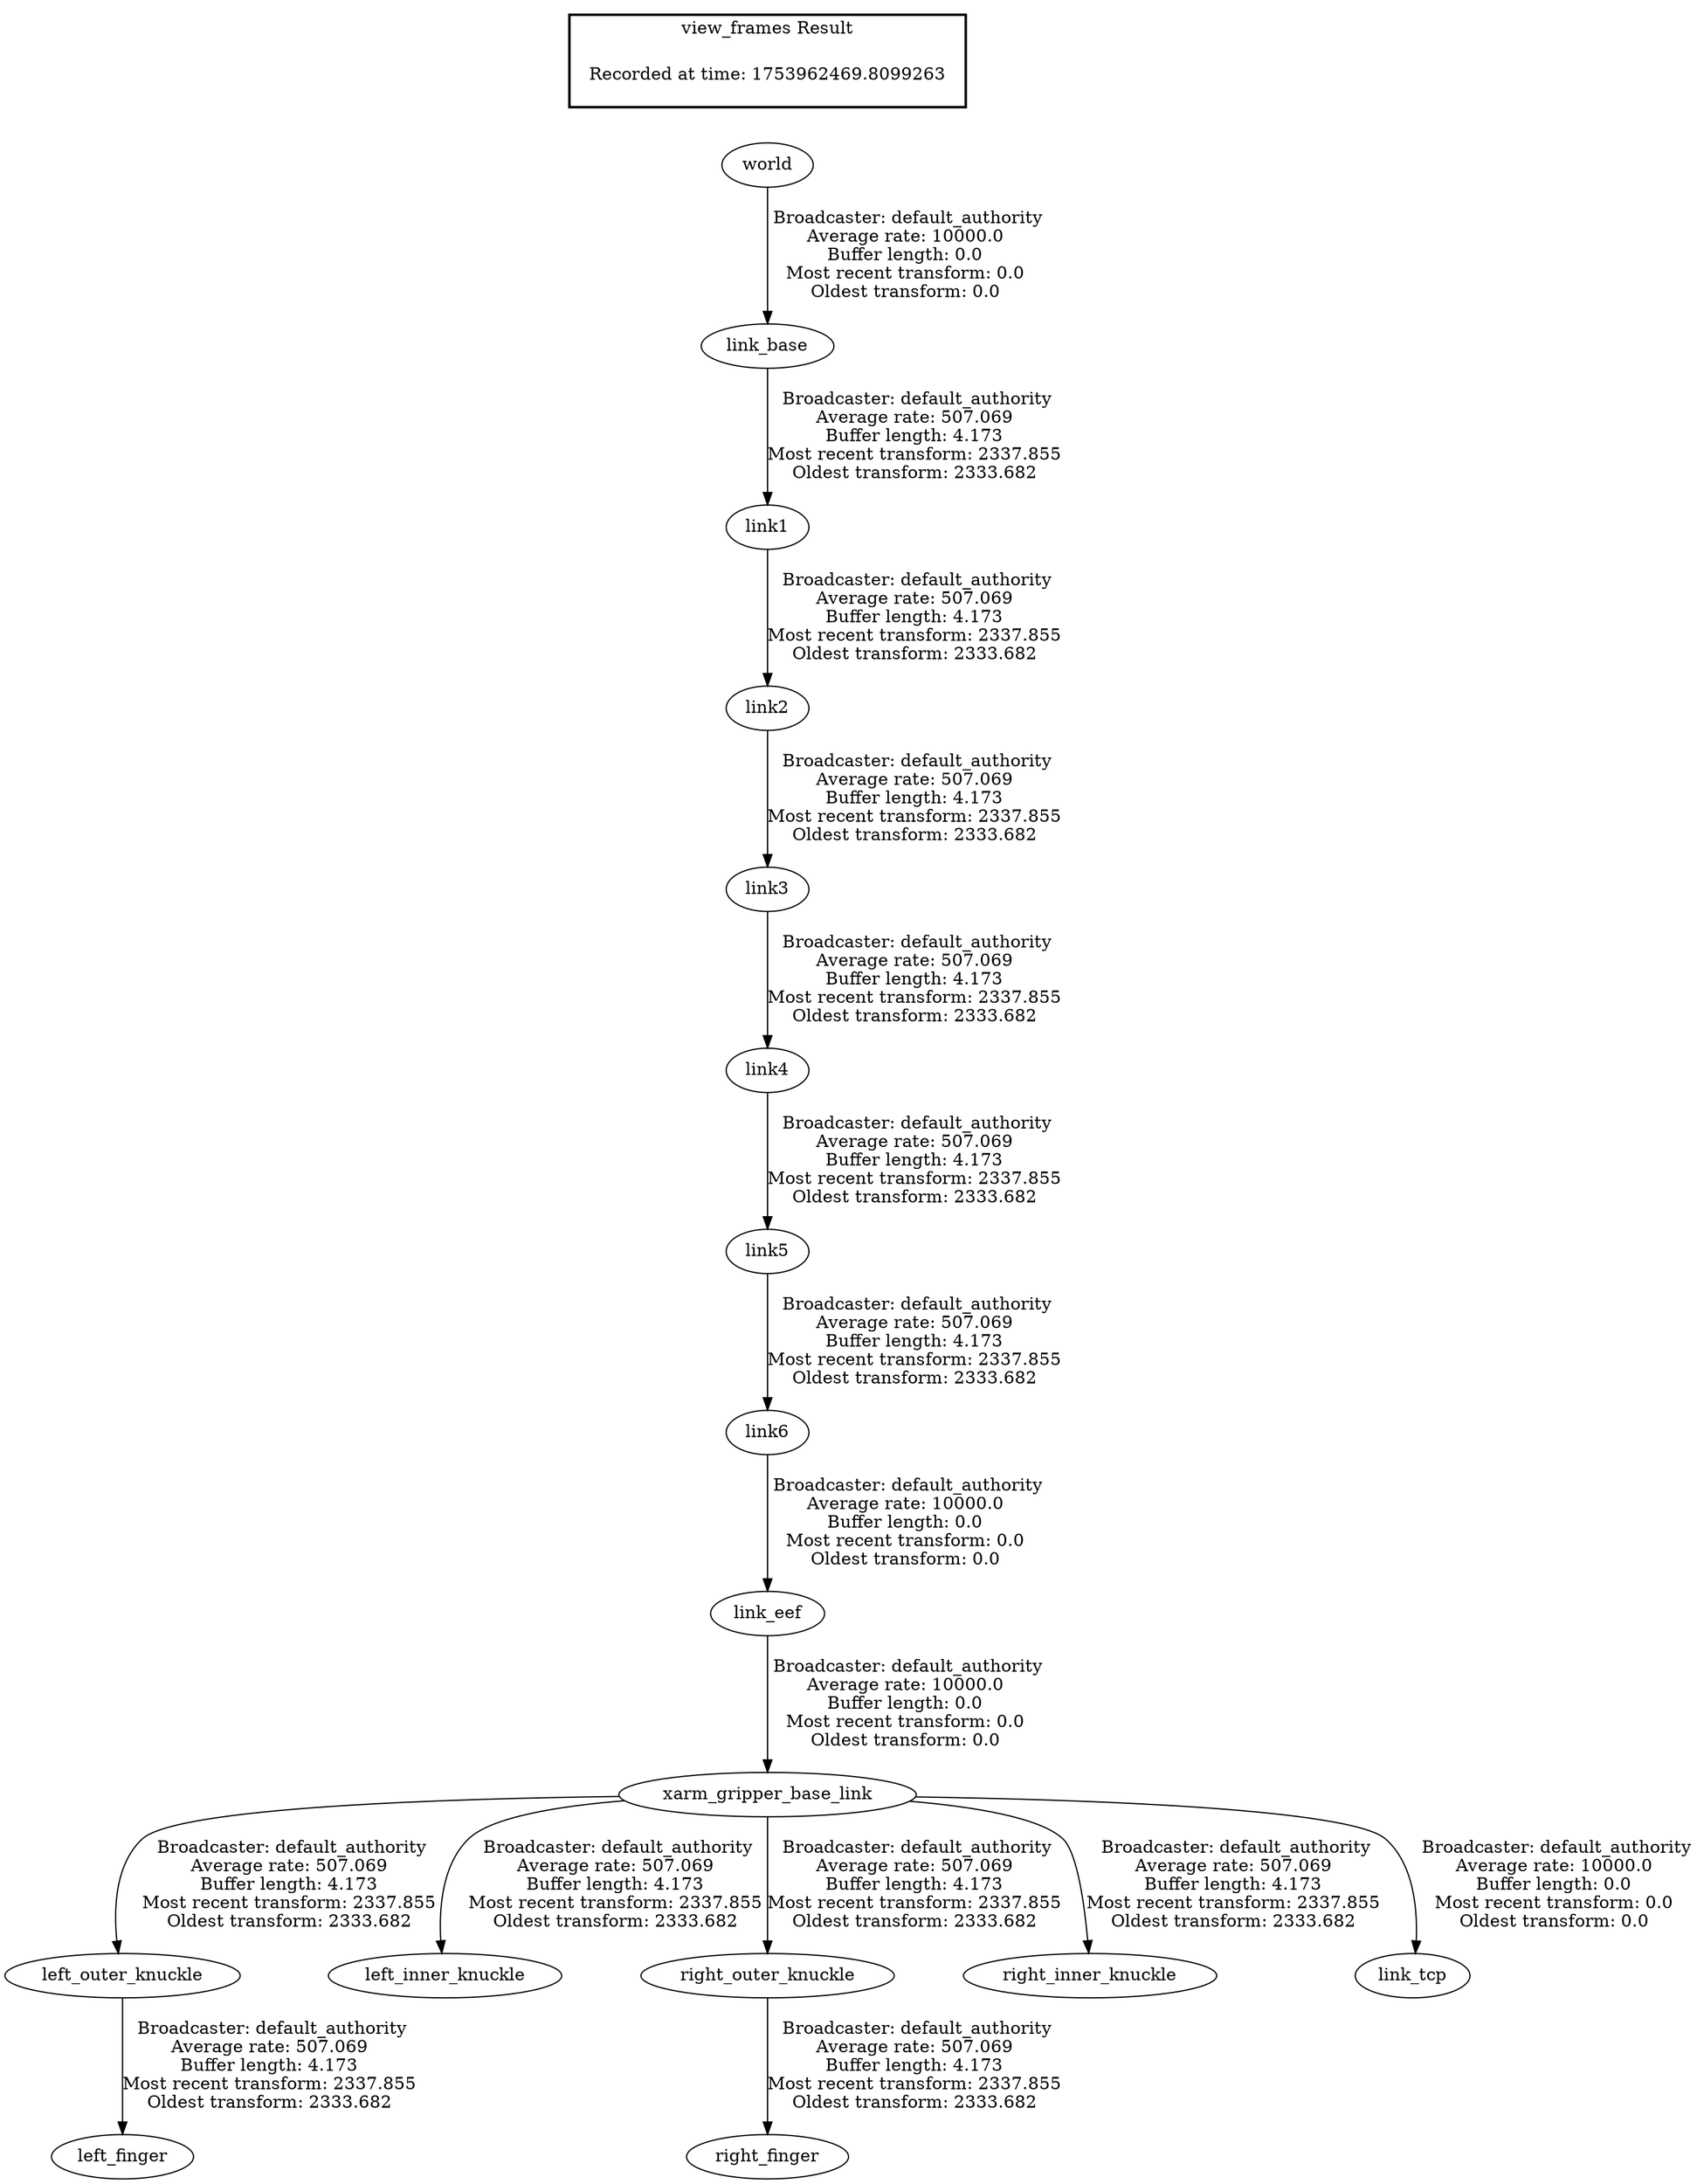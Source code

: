 digraph G {
"world" -> "link_base"[label=" Broadcaster: default_authority\nAverage rate: 10000.0\nBuffer length: 0.0\nMost recent transform: 0.0\nOldest transform: 0.0\n"];
"xarm_gripper_base_link" -> "left_outer_knuckle"[label=" Broadcaster: default_authority\nAverage rate: 507.069\nBuffer length: 4.173\nMost recent transform: 2337.855\nOldest transform: 2333.682\n"];
"link_eef" -> "xarm_gripper_base_link"[label=" Broadcaster: default_authority\nAverage rate: 10000.0\nBuffer length: 0.0\nMost recent transform: 0.0\nOldest transform: 0.0\n"];
"link_base" -> "link1"[label=" Broadcaster: default_authority\nAverage rate: 507.069\nBuffer length: 4.173\nMost recent transform: 2337.855\nOldest transform: 2333.682\n"];
"link1" -> "link2"[label=" Broadcaster: default_authority\nAverage rate: 507.069\nBuffer length: 4.173\nMost recent transform: 2337.855\nOldest transform: 2333.682\n"];
"link2" -> "link3"[label=" Broadcaster: default_authority\nAverage rate: 507.069\nBuffer length: 4.173\nMost recent transform: 2337.855\nOldest transform: 2333.682\n"];
"link3" -> "link4"[label=" Broadcaster: default_authority\nAverage rate: 507.069\nBuffer length: 4.173\nMost recent transform: 2337.855\nOldest transform: 2333.682\n"];
"link4" -> "link5"[label=" Broadcaster: default_authority\nAverage rate: 507.069\nBuffer length: 4.173\nMost recent transform: 2337.855\nOldest transform: 2333.682\n"];
"link5" -> "link6"[label=" Broadcaster: default_authority\nAverage rate: 507.069\nBuffer length: 4.173\nMost recent transform: 2337.855\nOldest transform: 2333.682\n"];
"left_outer_knuckle" -> "left_finger"[label=" Broadcaster: default_authority\nAverage rate: 507.069\nBuffer length: 4.173\nMost recent transform: 2337.855\nOldest transform: 2333.682\n"];
"xarm_gripper_base_link" -> "left_inner_knuckle"[label=" Broadcaster: default_authority\nAverage rate: 507.069\nBuffer length: 4.173\nMost recent transform: 2337.855\nOldest transform: 2333.682\n"];
"right_outer_knuckle" -> "right_finger"[label=" Broadcaster: default_authority\nAverage rate: 507.069\nBuffer length: 4.173\nMost recent transform: 2337.855\nOldest transform: 2333.682\n"];
"xarm_gripper_base_link" -> "right_outer_knuckle"[label=" Broadcaster: default_authority\nAverage rate: 507.069\nBuffer length: 4.173\nMost recent transform: 2337.855\nOldest transform: 2333.682\n"];
"xarm_gripper_base_link" -> "right_inner_knuckle"[label=" Broadcaster: default_authority\nAverage rate: 507.069\nBuffer length: 4.173\nMost recent transform: 2337.855\nOldest transform: 2333.682\n"];
"link6" -> "link_eef"[label=" Broadcaster: default_authority\nAverage rate: 10000.0\nBuffer length: 0.0\nMost recent transform: 0.0\nOldest transform: 0.0\n"];
"xarm_gripper_base_link" -> "link_tcp"[label=" Broadcaster: default_authority\nAverage rate: 10000.0\nBuffer length: 0.0\nMost recent transform: 0.0\nOldest transform: 0.0\n"];
edge [style=invis];
 subgraph cluster_legend { style=bold; color=black; label ="view_frames Result";
"Recorded at time: 1753962469.8099263"[ shape=plaintext ] ;
}->"world";
}